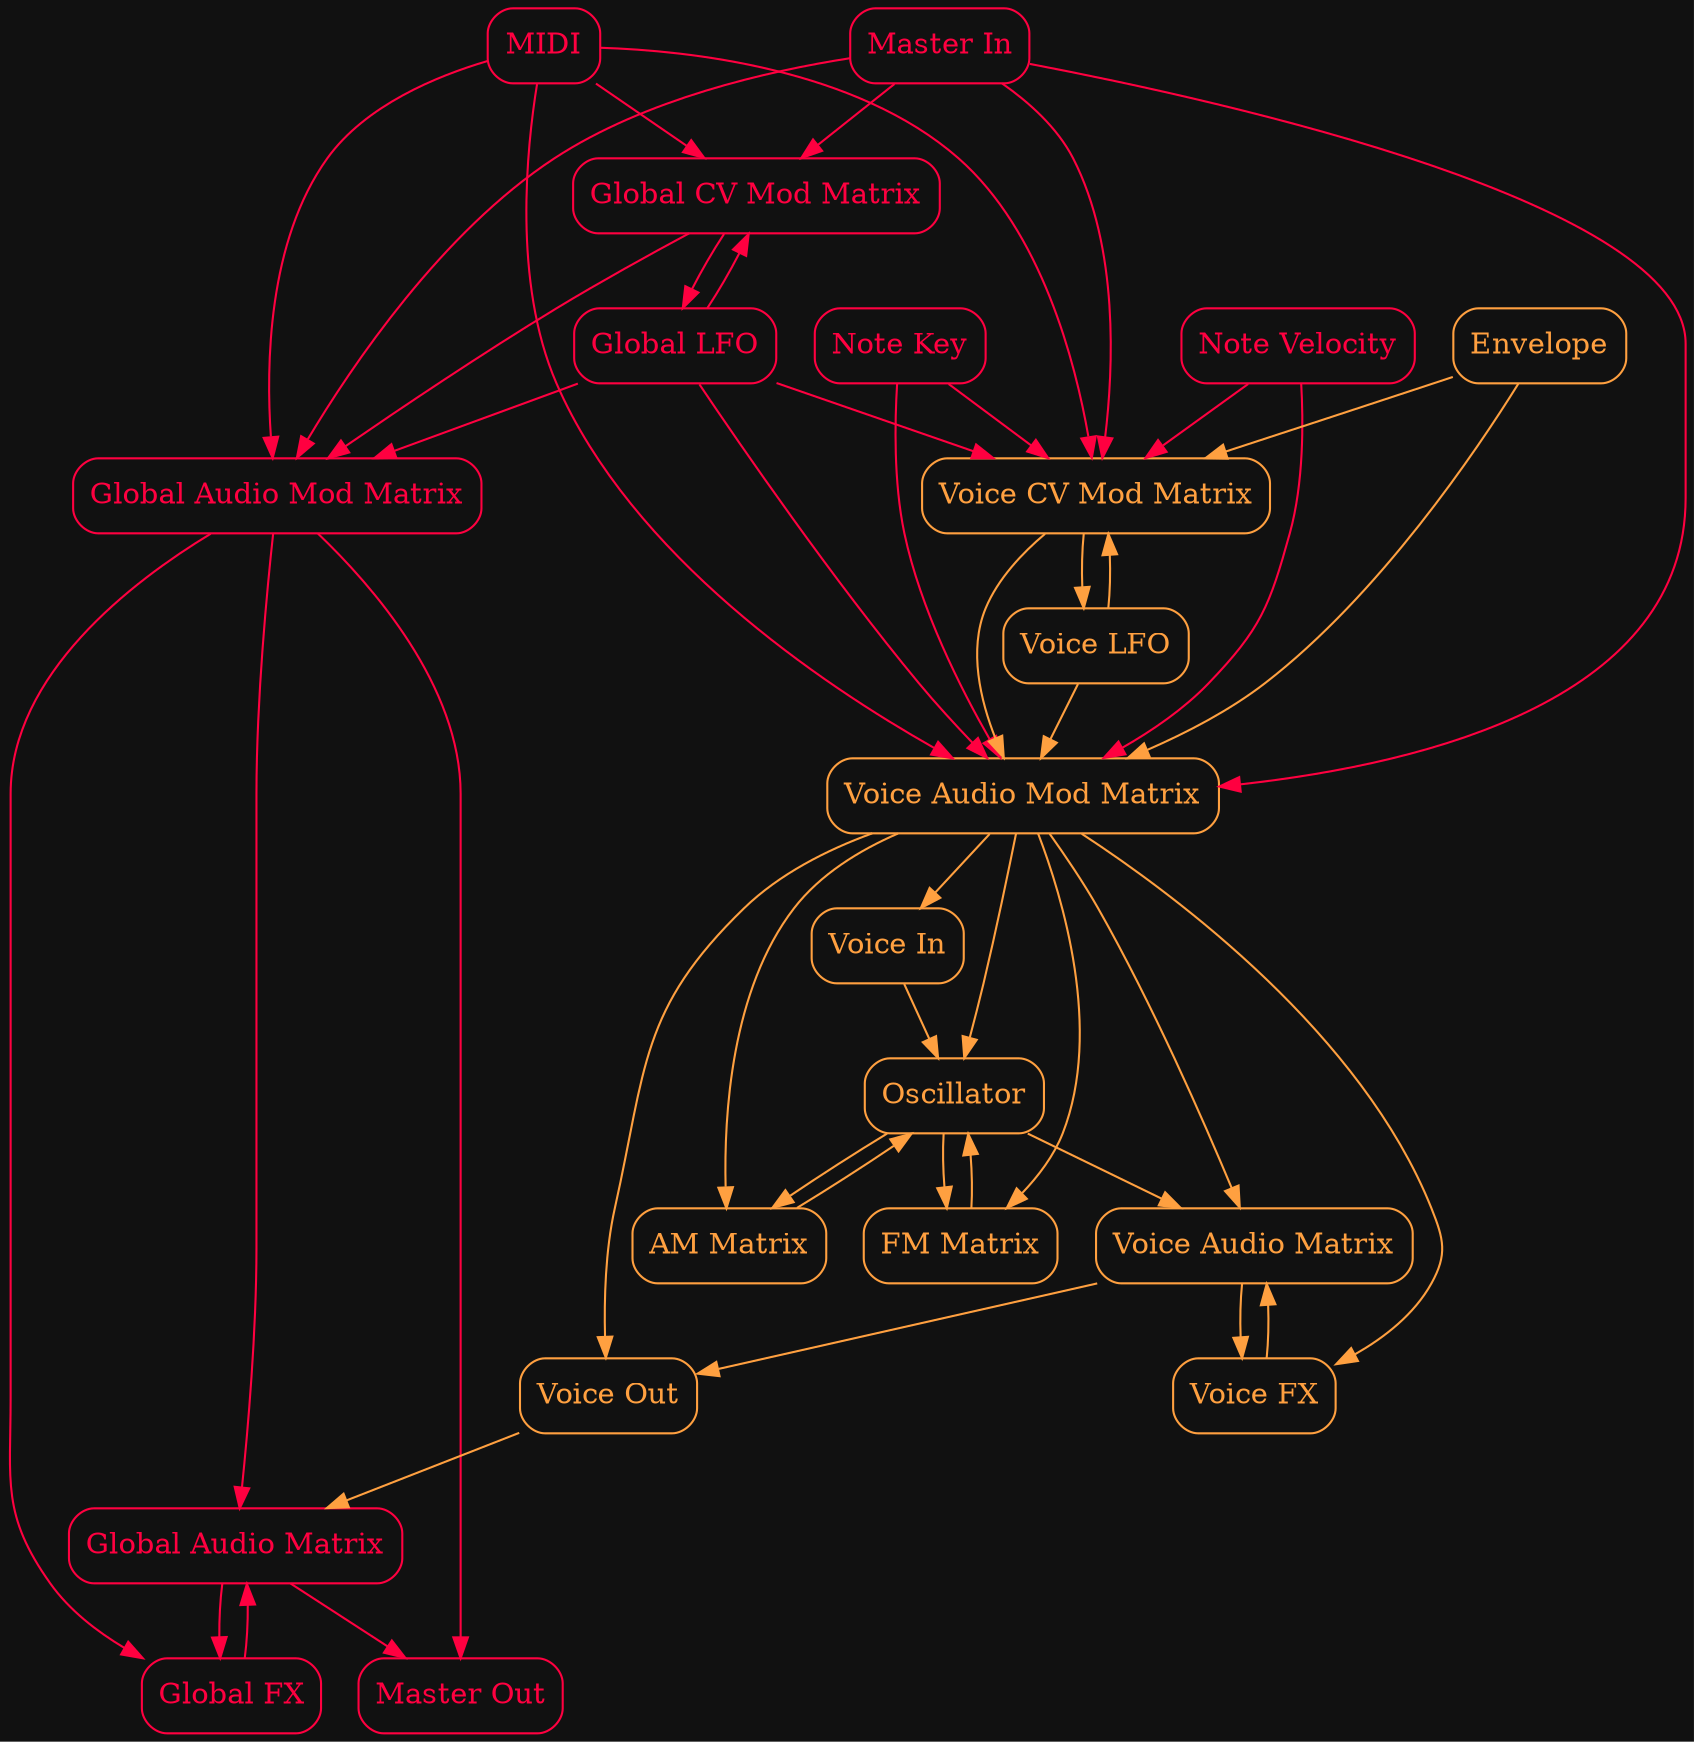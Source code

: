 digraph Synth {
  bgcolor="#111111";

  comment="External Nodes"
  "MIDI" [shape="rect", style="rounded", color="#FF0040", fontcolor="#FF0040"]
  "Note Key" [shape="rect", style="rounded", color="#FF0040", fontcolor="#FF0040"]
  "Note Velocity" [shape="rect", style="rounded", color="#FF0040", fontcolor="#FF0040"]

  comment="Global Nodes"
  "Global FX" [shape="rect", style="rounded", color="#FF0040", fontcolor="#FF0040"]
  "Master Out" [shape="rect", style="rounded", color="#FF0040", fontcolor="#FF0040"]
  "Master In" [shape="rect", style="rounded", color="#FF0040", fontcolor="#FF0040"]
  "Global LFO" [shape="rect", style="rounded", color="#FF0040", fontcolor="#FF0040"]
  "Global Audio Matrix" [shape="rect", style="rounded", color="#FF0040", fontcolor="#FF0040"]
  "Global CV Mod Matrix" [shape="rect", style="rounded", color="#FF0040", fontcolor="#FF0040"]
  "Global Audio Mod Matrix" [shape="rect", style="rounded", color="#FF0040", fontcolor="#FF0040"]

  comment="Voice Nodes"
  "Oscillator" [shape="rect", style="rounded", color="#FFA040", fontcolor="#FFA040"]
  "Voice FX" [shape="rect", style="rounded", color="#FFA040", fontcolor="#FFA040"]
  "Voice Out" [shape="rect", style="rounded", color="#FFA040", fontcolor="#FFA040"]
  "Voice In" [shape="rect", style="rounded", color="#FFA040", fontcolor="#FFA040"]
  "Voice LFO" [shape="rect", style="rounded", color="#FFA040", fontcolor="#FFA040"]
  "Envelope" [shape="rect", style="rounded", color="#FFA040", fontcolor="#FFA040"]
  "AM Matrix" [shape="rect", style="rounded", color="#FFA040", fontcolor="#FFA040"]
  "FM Matrix" [shape="rect", style="rounded", color="#FFA040", fontcolor="#FFA040"]
  "Voice Audio Matrix" [shape="rect", style="rounded", color="#FFA040", fontcolor="#FFA040"]
  "Voice CV Mod Matrix" [shape="rect", style="rounded", color="#FFA040", fontcolor="#FFA040"]
  "Voice Audio Mod Matrix" [shape="rect", style="rounded", color="#FFA040", fontcolor="#FFA040"]

  comment="External edges"
  "MIDI" -> "Voice CV Mod Matrix" [color="#FF0040"]
  "MIDI" -> "Global CV Mod Matrix" [color="#FF0040"]
  "MIDI" -> "Voice Audio Mod Matrix" [color="#FF0040"]
  "MIDI" -> "Global Audio Mod Matrix" [color="#FF0040"]
  "Note Key" -> "Voice CV Mod Matrix" [color="#FF0040"]
  "Note Velocity" -> "Voice CV Mod Matrix" [color="#FF0040"]
  "Note Key" -> "Voice Audio Mod Matrix" [color="#FF0040"]
  "Note Velocity" -> "Voice Audio Mod Matrix" [color="#FF0040"]

  comment="Voice edges"
  "Oscillator" -> "AM Matrix" [color="#FFA040"]
  "Oscillator" -> "FM Matrix" [color="#FFA040"]
  "Oscillator" -> "Voice Audio Matrix" [color="#FFA040"]
  "Voice FX" -> "Voice Audio Matrix" [color="#FFA040"]
  "Voice Out" -> "Global Audio Matrix" [color="#FFA040"]
  "Voice In" -> "Oscillator" [color="#FFA040"]
  "Envelope" -> "Voice CV Mod Matrix" [color="#FFA040"]
  "Voice LFO" -> "Voice CV Mod Matrix" [color="#FFA040"]
  "Envelope" -> "Voice Audio Mod Matrix" [color="#FFA040"]
  "Voice LFO" -> "Voice Audio Mod Matrix" [color="#FFA040"]
  "AM Matrix" -> "Oscillator" [color="#FFA040"]
  "FM Matrix" -> "Oscillator" [color="#FFA040"]
  "Voice Audio Matrix" -> "Voice FX" [color="#FFA040"]
  "Voice Audio Matrix" -> "Voice Out" [color="#FFA040"]
  "Voice Audio Mod Matrix" -> "Voice In" [color="#FFA040"]
  "Voice Audio Mod Matrix" -> "Oscillator" [color="#FFA040"]
  "Voice Audio Mod Matrix" -> "AM Matrix" [color="#FFA040"]
  "Voice Audio Mod Matrix" -> "FM Matrix" [color="#FFA040"]
  "Voice Audio Mod Matrix" -> "Voice FX" [color="#FFA040"]
  "Voice Audio Mod Matrix" -> "Voice Audio Matrix" [color="#FFA040"]
  "Voice Audio Mod Matrix" -> "Voice Out" [color="#FFA040"]
  "Voice CV Mod Matrix" -> "Voice LFO" [color="#FFA040"]
  "Voice CV Mod Matrix" -> "Voice Audio Mod Matrix" [color="#FFA040"]

  comment="Global edges"
  "Global FX" -> "Global Audio Matrix" [color="#FF0040"]
  "Master In" -> "Global CV Mod Matrix" [color="#FF0040"]
  "Global LFO" -> "Global CV Mod Matrix" [color="#FF0040"]
  "Master In" -> "Voice CV Mod Matrix" [color="#FF0040"]
  "Global LFO" -> "Voice CV Mod Matrix" [color="#FF0040"]
  "Master In" -> "Global Audio Mod Matrix" [color="#FF0040"]
  "Global LFO" -> "Global Audio Mod Matrix" [color="#FF0040"]
  "Master In" -> "Voice Audio Mod Matrix" [color="#FF0040"]
  "Global LFO" -> "Voice Audio Mod Matrix" [color="#FF0040"]
  "Global Audio Matrix" -> "Global FX" [color="#FF0040"]
  "Global Audio Matrix" -> "Master Out" [color="#FF0040"]
  "Global Audio Mod Matrix" -> "Master Out" [color="#FF0040"]
  "Global Audio Mod Matrix" -> "Global FX" [color="#FF0040"]
  "Global Audio Mod Matrix" -> "Global Audio Matrix" [color="#FF0040"]
  "Global CV Mod Matrix" -> "Global LFO" [color="#FF0040"]
  "Global CV Mod Matrix" -> "Global Audio Mod Matrix" [color="#FF0040"]
}